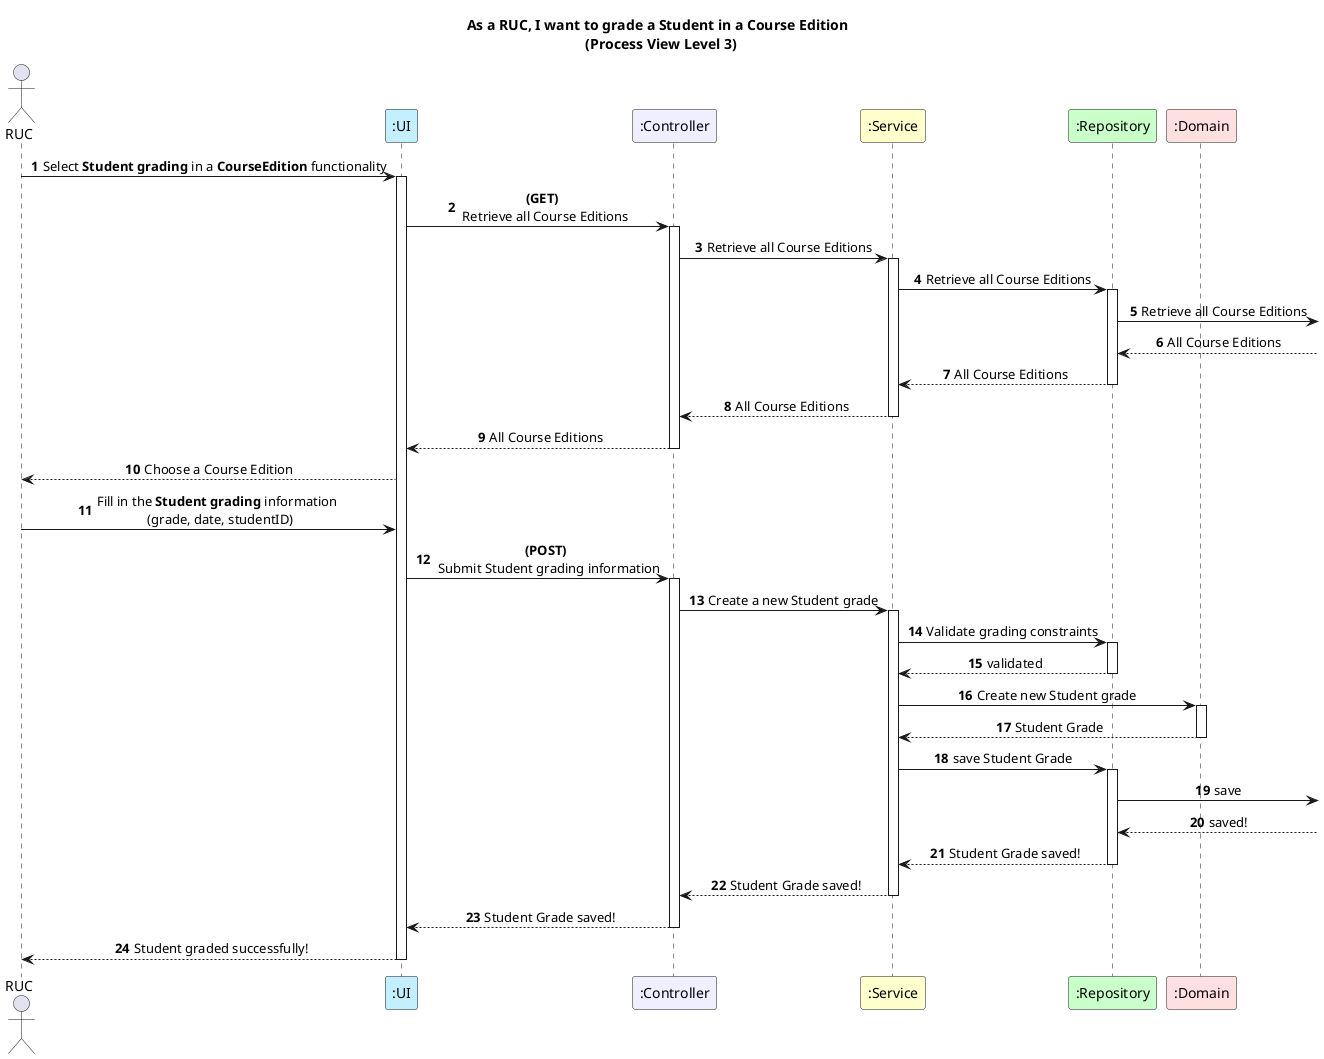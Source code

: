 @startuml

autonumber
title As a RUC, I want to grade a Student in a Course Edition \n (Process View Level 3)
skinparam sequencemessagealign center
autonumber

actor RUC
participant ":UI" as ui #application
participant ":Controller" as controller #motivation
participant ":Service" as service #business
participant ":Repository" as repo #technology
participant ":Domain" as domain #implementation

RUC -> ui : Select **Student grading** in a **CourseEdition** functionality
activate ui
ui -> controller : **(GET)** \n Retrieve all Course Editions
activate controller
controller -> service : Retrieve all Course Editions
activate service
service -> repo : Retrieve all Course Editions
activate repo
repo ->  : Retrieve all Course Editions
repo <--  : All Course Editions

repo --> service : All Course Editions
deactivate repo
service --> controller : All Course Editions
deactivate service
controller --> ui : All Course Editions
deactivate controller


ui --> RUC : Choose a Course Edition

RUC -> ui : Fill in the **Student grading** information \n (grade, date, studentID)

ui -> controller : **(POST)** \n Submit Student grading information

activate controller
controller -> service : Create a new Student grade

activate service
service -> repo : Validate grading constraints
activate repo
repo --> service : validated
deactivate repo

service -> domain : Create new Student grade
activate domain
domain --> service : Student Grade
deactivate domain

service -> repo : save Student Grade
activate repo
repo -> : save
repo <--  : saved!
repo --> service : Student Grade saved!
deactivate repo

service --> controller : Student Grade saved!
deactivate service

controller --> ui : Student Grade saved!
deactivate controller

ui --> RUC : Student graded successfully!
deactivate ui

@enduml